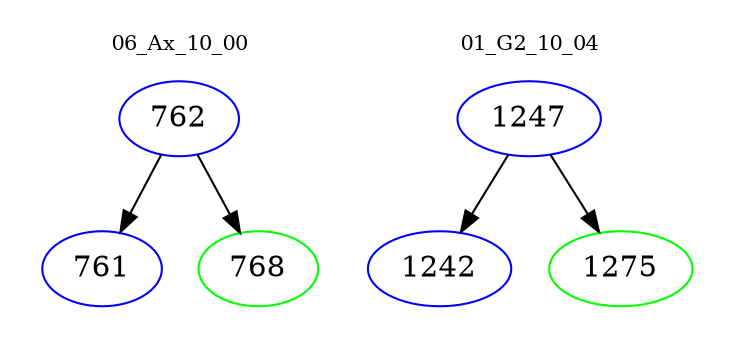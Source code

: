 digraph{
subgraph cluster_0 {
color = white
label = "06_Ax_10_00";
fontsize=10;
T0_762 [label="762", color="blue"]
T0_762 -> T0_761 [color="black"]
T0_761 [label="761", color="blue"]
T0_762 -> T0_768 [color="black"]
T0_768 [label="768", color="green"]
}
subgraph cluster_1 {
color = white
label = "01_G2_10_04";
fontsize=10;
T1_1247 [label="1247", color="blue"]
T1_1247 -> T1_1242 [color="black"]
T1_1242 [label="1242", color="blue"]
T1_1247 -> T1_1275 [color="black"]
T1_1275 [label="1275", color="green"]
}
}
